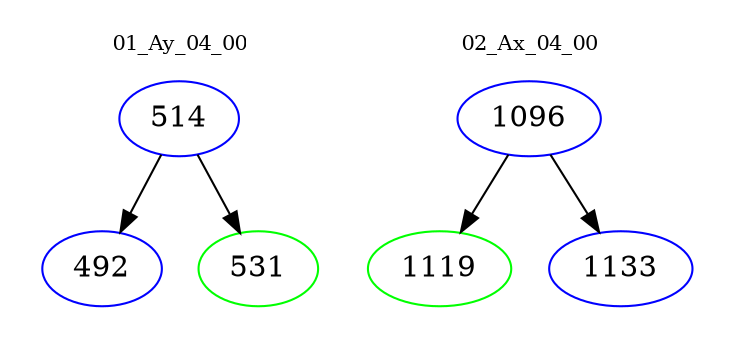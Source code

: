 digraph{
subgraph cluster_0 {
color = white
label = "01_Ay_04_00";
fontsize=10;
T0_514 [label="514", color="blue"]
T0_514 -> T0_492 [color="black"]
T0_492 [label="492", color="blue"]
T0_514 -> T0_531 [color="black"]
T0_531 [label="531", color="green"]
}
subgraph cluster_1 {
color = white
label = "02_Ax_04_00";
fontsize=10;
T1_1096 [label="1096", color="blue"]
T1_1096 -> T1_1119 [color="black"]
T1_1119 [label="1119", color="green"]
T1_1096 -> T1_1133 [color="black"]
T1_1133 [label="1133", color="blue"]
}
}
